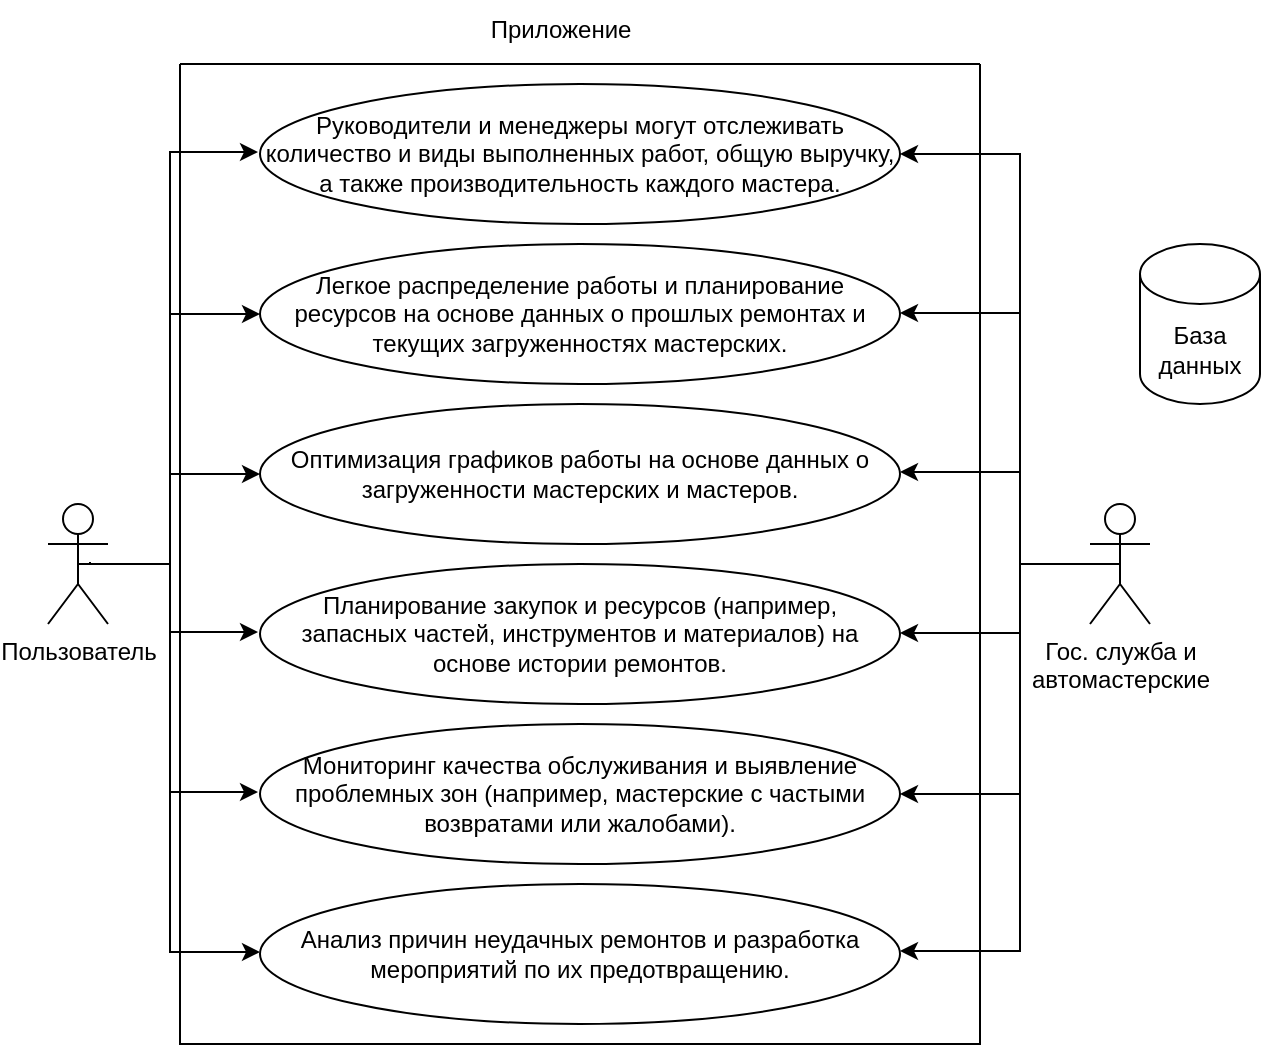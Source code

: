 <mxfile version="24.4.10" type="google">
  <diagram name="Страница — 1" id="zuqp2Po2m-LaYWlb6IYG">
    <mxGraphModel dx="996" dy="565" grid="1" gridSize="10" guides="1" tooltips="1" connect="1" arrows="1" fold="1" page="1" pageScale="1" pageWidth="827" pageHeight="1169" math="0" shadow="0">
      <root>
        <mxCell id="0" />
        <mxCell id="1" parent="0" />
        <mxCell id="MUNe5dQPBLSCCpXamLw0-10" value="" style="edgeStyle=orthogonalEdgeStyle;rounded=0;orthogonalLoop=1;jettySize=auto;html=1;entryX=0;entryY=0.5;entryDx=0;entryDy=0;" parent="1" target="MUNe5dQPBLSCCpXamLw0-4" edge="1">
          <mxGeometry relative="1" as="geometry">
            <mxPoint x="155" y="320" as="sourcePoint" />
            <mxPoint x="245" y="275" as="targetPoint" />
            <Array as="points">
              <mxPoint x="195" y="320" />
              <mxPoint x="195" y="275" />
            </Array>
          </mxGeometry>
        </mxCell>
        <mxCell id="MUNe5dQPBLSCCpXamLw0-11" style="edgeStyle=orthogonalEdgeStyle;rounded=0;orthogonalLoop=1;jettySize=auto;html=1;entryX=0;entryY=0.5;entryDx=0;entryDy=0;" parent="1" target="MUNe5dQPBLSCCpXamLw0-2" edge="1">
          <mxGeometry relative="1" as="geometry">
            <mxPoint x="169" y="320" as="sourcePoint" />
            <mxPoint x="245" y="195" as="targetPoint" />
            <Array as="points">
              <mxPoint x="195" y="320" />
              <mxPoint x="195" y="195" />
            </Array>
          </mxGeometry>
        </mxCell>
        <mxCell id="aIoIc8A-td_14DL6wGfQ-1" value="Пользователь" style="shape=umlActor;verticalLabelPosition=bottom;verticalAlign=top;html=1;outlineConnect=0;" parent="1" vertex="1">
          <mxGeometry x="134" y="290" width="30" height="60" as="geometry" />
        </mxCell>
        <mxCell id="aIoIc8A-td_14DL6wGfQ-2" value="Гос. служба и&lt;br&gt;автомастерские" style="shape=umlActor;verticalLabelPosition=bottom;verticalAlign=top;html=1;outlineConnect=0;" parent="1" vertex="1">
          <mxGeometry x="655" y="290" width="30" height="60" as="geometry" />
        </mxCell>
        <mxCell id="aIoIc8A-td_14DL6wGfQ-3" value="" style="swimlane;startSize=0;" parent="1" vertex="1">
          <mxGeometry x="200" y="70" width="400" height="490" as="geometry" />
        </mxCell>
        <mxCell id="MUNe5dQPBLSCCpXamLw0-2" value="Легкое распределение работы и планирование ресурсов на основе данных о прошлых ремонтах и текущих загруженностях мастерских." style="ellipse;whiteSpace=wrap;html=1;" parent="aIoIc8A-td_14DL6wGfQ-3" vertex="1">
          <mxGeometry x="40" y="90" width="320" height="70" as="geometry" />
        </mxCell>
        <mxCell id="MUNe5dQPBLSCCpXamLw0-4" value="Оптимизация графиков работы на основе данных о загруженности мастерских и мастеров." style="ellipse;whiteSpace=wrap;html=1;" parent="aIoIc8A-td_14DL6wGfQ-3" vertex="1">
          <mxGeometry x="40" y="170" width="320" height="70" as="geometry" />
        </mxCell>
        <mxCell id="MUNe5dQPBLSCCpXamLw0-5" value="Планирование закупок и ресурсов (например, &lt;br&gt;запасных частей, инструментов и материалов) на основе истории ремонтов." style="ellipse;whiteSpace=wrap;html=1;" parent="aIoIc8A-td_14DL6wGfQ-3" vertex="1">
          <mxGeometry x="40" y="250" width="320" height="70" as="geometry" />
        </mxCell>
        <mxCell id="MUNe5dQPBLSCCpXamLw0-6" value="Мониторинг качества обслуживания и выявление проблемных зон (например, мастерские с частыми возвратами или жалобами)." style="ellipse;whiteSpace=wrap;html=1;" parent="aIoIc8A-td_14DL6wGfQ-3" vertex="1">
          <mxGeometry x="40" y="330" width="320" height="70" as="geometry" />
        </mxCell>
        <mxCell id="MUNe5dQPBLSCCpXamLw0-7" value="Анализ причин неудачных ремонтов и разработка мероприятий по их предотвращению." style="ellipse;whiteSpace=wrap;html=1;" parent="aIoIc8A-td_14DL6wGfQ-3" vertex="1">
          <mxGeometry x="40" y="410" width="320" height="70" as="geometry" />
        </mxCell>
        <mxCell id="MUNe5dQPBLSCCpXamLw0-3" value="Руководители и менеджеры могут отслеживать количество и виды выполненных работ, общую выручку, а также производительность каждого мастера." style="ellipse;whiteSpace=wrap;html=1;" parent="aIoIc8A-td_14DL6wGfQ-3" vertex="1">
          <mxGeometry x="40" y="10" width="320" height="70" as="geometry" />
        </mxCell>
        <mxCell id="MUNe5dQPBLSCCpXamLw0-20" style="edgeStyle=orthogonalEdgeStyle;rounded=0;orthogonalLoop=1;jettySize=auto;html=1;entryX=1;entryY=0.5;entryDx=0;entryDy=0;exitX=0.5;exitY=0.5;exitDx=0;exitDy=0;exitPerimeter=0;" parent="aIoIc8A-td_14DL6wGfQ-3" source="aIoIc8A-td_14DL6wGfQ-2" edge="1">
          <mxGeometry relative="1" as="geometry">
            <mxPoint x="-25" y="267.5" as="sourcePoint" />
            <mxPoint x="360" y="443.5" as="targetPoint" />
            <Array as="points">
              <mxPoint x="420" y="250" />
              <mxPoint x="420" y="444" />
            </Array>
          </mxGeometry>
        </mxCell>
        <mxCell id="MUNe5dQPBLSCCpXamLw0-22" value="" style="endArrow=classic;html=1;rounded=0;entryX=1;entryY=0.5;entryDx=0;entryDy=0;" parent="aIoIc8A-td_14DL6wGfQ-3" edge="1">
          <mxGeometry width="50" height="50" relative="1" as="geometry">
            <mxPoint x="420" y="284.5" as="sourcePoint" />
            <mxPoint x="360" y="284.5" as="targetPoint" />
          </mxGeometry>
        </mxCell>
        <mxCell id="aIoIc8A-td_14DL6wGfQ-4" value="База данных" style="shape=cylinder3;whiteSpace=wrap;html=1;boundedLbl=1;backgroundOutline=1;size=15;" parent="1" vertex="1">
          <mxGeometry x="680" y="160" width="60" height="80" as="geometry" />
        </mxCell>
        <mxCell id="MUNe5dQPBLSCCpXamLw0-12" style="edgeStyle=orthogonalEdgeStyle;rounded=0;orthogonalLoop=1;jettySize=auto;html=1;entryX=0;entryY=0.5;entryDx=0;entryDy=0;" parent="1" edge="1">
          <mxGeometry relative="1" as="geometry">
            <mxPoint x="149" y="319" as="sourcePoint" />
            <mxPoint x="239" y="114" as="targetPoint" />
            <Array as="points">
              <mxPoint x="149" y="320" />
              <mxPoint x="195" y="320" />
              <mxPoint x="195" y="114" />
            </Array>
          </mxGeometry>
        </mxCell>
        <mxCell id="MUNe5dQPBLSCCpXamLw0-14" style="edgeStyle=orthogonalEdgeStyle;rounded=0;orthogonalLoop=1;jettySize=auto;html=1;entryX=0;entryY=0.5;entryDx=0;entryDy=0;" parent="1" edge="1">
          <mxGeometry relative="1" as="geometry">
            <mxPoint x="149" y="319" as="sourcePoint" />
            <mxPoint x="239" y="354" as="targetPoint" />
            <Array as="points">
              <mxPoint x="149" y="320" />
              <mxPoint x="195" y="320" />
              <mxPoint x="195" y="354" />
            </Array>
          </mxGeometry>
        </mxCell>
        <mxCell id="MUNe5dQPBLSCCpXamLw0-16" style="edgeStyle=orthogonalEdgeStyle;rounded=0;orthogonalLoop=1;jettySize=auto;html=1;entryX=0;entryY=0.5;entryDx=0;entryDy=0;" parent="1" edge="1">
          <mxGeometry relative="1" as="geometry">
            <mxPoint x="149" y="319" as="sourcePoint" />
            <mxPoint x="239" y="434" as="targetPoint" />
            <Array as="points">
              <mxPoint x="149" y="320" />
              <mxPoint x="195" y="320" />
              <mxPoint x="195" y="434" />
            </Array>
          </mxGeometry>
        </mxCell>
        <mxCell id="MUNe5dQPBLSCCpXamLw0-18" style="edgeStyle=orthogonalEdgeStyle;rounded=0;orthogonalLoop=1;jettySize=auto;html=1;" parent="1" edge="1">
          <mxGeometry relative="1" as="geometry">
            <mxPoint x="155" y="319" as="sourcePoint" />
            <mxPoint x="240" y="514" as="targetPoint" />
            <Array as="points">
              <mxPoint x="155" y="320" />
              <mxPoint x="195" y="320" />
              <mxPoint x="195" y="514" />
            </Array>
          </mxGeometry>
        </mxCell>
        <mxCell id="MUNe5dQPBLSCCpXamLw0-21" value="" style="endArrow=classic;html=1;rounded=0;entryX=1;entryY=0.5;entryDx=0;entryDy=0;" parent="1" target="MUNe5dQPBLSCCpXamLw0-6" edge="1">
          <mxGeometry width="50" height="50" relative="1" as="geometry">
            <mxPoint x="620" y="435" as="sourcePoint" />
            <mxPoint x="440" y="280" as="targetPoint" />
          </mxGeometry>
        </mxCell>
        <mxCell id="MUNe5dQPBLSCCpXamLw0-23" style="edgeStyle=orthogonalEdgeStyle;rounded=0;orthogonalLoop=1;jettySize=auto;html=1;entryX=1;entryY=0.5;entryDx=0;entryDy=0;" parent="1" target="MUNe5dQPBLSCCpXamLw0-3" edge="1">
          <mxGeometry relative="1" as="geometry">
            <mxPoint x="670" y="320" as="sourcePoint" />
            <mxPoint x="570" y="523.5" as="targetPoint" />
            <Array as="points">
              <mxPoint x="620" y="320" />
              <mxPoint x="620" y="115" />
            </Array>
          </mxGeometry>
        </mxCell>
        <mxCell id="MUNe5dQPBLSCCpXamLw0-24" value="" style="endArrow=classic;html=1;rounded=0;entryX=1;entryY=0.5;entryDx=0;entryDy=0;" parent="1" edge="1">
          <mxGeometry width="50" height="50" relative="1" as="geometry">
            <mxPoint x="620" y="274" as="sourcePoint" />
            <mxPoint x="560" y="274" as="targetPoint" />
          </mxGeometry>
        </mxCell>
        <mxCell id="MUNe5dQPBLSCCpXamLw0-25" value="" style="endArrow=classic;html=1;rounded=0;entryX=1;entryY=0.5;entryDx=0;entryDy=0;" parent="1" edge="1">
          <mxGeometry width="50" height="50" relative="1" as="geometry">
            <mxPoint x="620" y="194.5" as="sourcePoint" />
            <mxPoint x="560" y="194.5" as="targetPoint" />
          </mxGeometry>
        </mxCell>
        <mxCell id="RZo7lEiN61szybbDWlU_-1" value="Приложение" style="text;html=1;align=center;verticalAlign=middle;resizable=0;points=[];autosize=1;strokeColor=none;fillColor=none;" parent="1" vertex="1">
          <mxGeometry x="345" y="38" width="90" height="30" as="geometry" />
        </mxCell>
      </root>
    </mxGraphModel>
  </diagram>
</mxfile>
